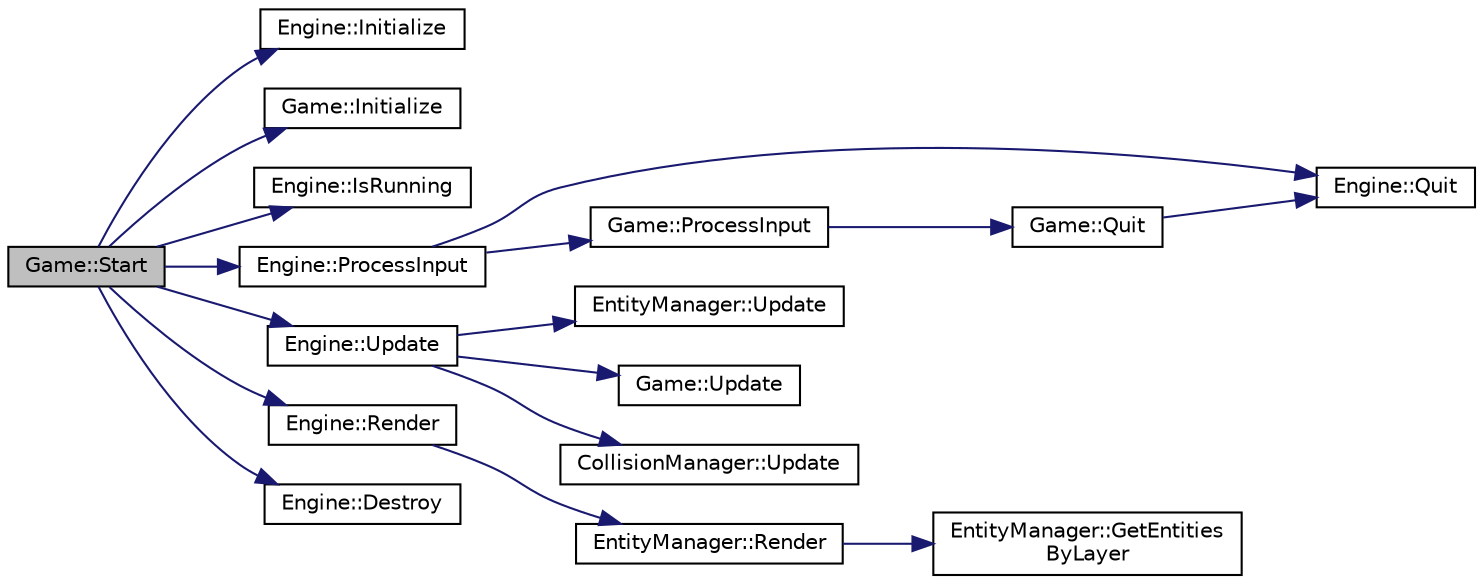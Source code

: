 digraph "Game::Start"
{
  edge [fontname="Helvetica",fontsize="10",labelfontname="Helvetica",labelfontsize="10"];
  node [fontname="Helvetica",fontsize="10",shape=record];
  rankdir="LR";
  Node1 [label="Game::Start",height=0.2,width=0.4,color="black", fillcolor="grey75", style="filled", fontcolor="black"];
  Node1 -> Node2 [color="midnightblue",fontsize="10",style="solid",fontname="Helvetica"];
  Node2 [label="Engine::Initialize",height=0.2,width=0.4,color="black", fillcolor="white", style="filled",URL="$class_engine.html#ac4e09ec84f8ec15effcfd83fab4cd500"];
  Node1 -> Node3 [color="midnightblue",fontsize="10",style="solid",fontname="Helvetica"];
  Node3 [label="Game::Initialize",height=0.2,width=0.4,color="black", fillcolor="white", style="filled",URL="$class_game.html#adc01a7fae5261c95f7e6b41024e6c533"];
  Node1 -> Node4 [color="midnightblue",fontsize="10",style="solid",fontname="Helvetica"];
  Node4 [label="Engine::IsRunning",height=0.2,width=0.4,color="black", fillcolor="white", style="filled",URL="$class_engine.html#a814cb261f96e77672b40012af9faf74c"];
  Node1 -> Node5 [color="midnightblue",fontsize="10",style="solid",fontname="Helvetica"];
  Node5 [label="Engine::ProcessInput",height=0.2,width=0.4,color="black", fillcolor="white", style="filled",URL="$class_engine.html#ab68d0f3a90f84bec81d2de30cef77d58"];
  Node5 -> Node6 [color="midnightblue",fontsize="10",style="solid",fontname="Helvetica"];
  Node6 [label="Engine::Quit",height=0.2,width=0.4,color="black", fillcolor="white", style="filled",URL="$class_engine.html#ac703279e3531bc1e668115affceb8c37"];
  Node5 -> Node7 [color="midnightblue",fontsize="10",style="solid",fontname="Helvetica"];
  Node7 [label="Game::ProcessInput",height=0.2,width=0.4,color="black", fillcolor="white", style="filled",URL="$class_game.html#afe6641298482cc363efe6bcb5b21f3d8"];
  Node7 -> Node8 [color="midnightblue",fontsize="10",style="solid",fontname="Helvetica"];
  Node8 [label="Game::Quit",height=0.2,width=0.4,color="black", fillcolor="white", style="filled",URL="$class_game.html#a1827c75a4b4ab4a543bf99772a55337c"];
  Node8 -> Node6 [color="midnightblue",fontsize="10",style="solid",fontname="Helvetica"];
  Node1 -> Node9 [color="midnightblue",fontsize="10",style="solid",fontname="Helvetica"];
  Node9 [label="Engine::Update",height=0.2,width=0.4,color="black", fillcolor="white", style="filled",URL="$class_engine.html#ac84eefe06226f430a2448306e6fd2579"];
  Node9 -> Node10 [color="midnightblue",fontsize="10",style="solid",fontname="Helvetica"];
  Node10 [label="EntityManager::Update",height=0.2,width=0.4,color="black", fillcolor="white", style="filled",URL="$class_entity_manager.html#a29ee635235a8b76bdf10336d70dbf6ed"];
  Node9 -> Node11 [color="midnightblue",fontsize="10",style="solid",fontname="Helvetica"];
  Node11 [label="Game::Update",height=0.2,width=0.4,color="black", fillcolor="white", style="filled",URL="$class_game.html#ad8f471b99752fee0b588069109a13c53"];
  Node9 -> Node12 [color="midnightblue",fontsize="10",style="solid",fontname="Helvetica"];
  Node12 [label="CollisionManager::Update",height=0.2,width=0.4,color="black", fillcolor="white", style="filled",URL="$class_collision_manager.html#a23c21d077dbfd7ca86e7c0649d775dfc"];
  Node1 -> Node13 [color="midnightblue",fontsize="10",style="solid",fontname="Helvetica"];
  Node13 [label="Engine::Render",height=0.2,width=0.4,color="black", fillcolor="white", style="filled",URL="$class_engine.html#acde70aed0043e2e2091d0bb6cce8e3c1"];
  Node13 -> Node14 [color="midnightblue",fontsize="10",style="solid",fontname="Helvetica"];
  Node14 [label="EntityManager::Render",height=0.2,width=0.4,color="black", fillcolor="white", style="filled",URL="$class_entity_manager.html#ad8bac9ea131d6b9dae9311dbc701d9ab"];
  Node14 -> Node15 [color="midnightblue",fontsize="10",style="solid",fontname="Helvetica"];
  Node15 [label="EntityManager::GetEntities\lByLayer",height=0.2,width=0.4,color="black", fillcolor="white", style="filled",URL="$class_entity_manager.html#a044b3d15bac11faadff831c80db0a8f5"];
  Node1 -> Node16 [color="midnightblue",fontsize="10",style="solid",fontname="Helvetica"];
  Node16 [label="Engine::Destroy",height=0.2,width=0.4,color="black", fillcolor="white", style="filled",URL="$class_engine.html#aaa92f059235842e9dfa81e89dc717d0a"];
}
